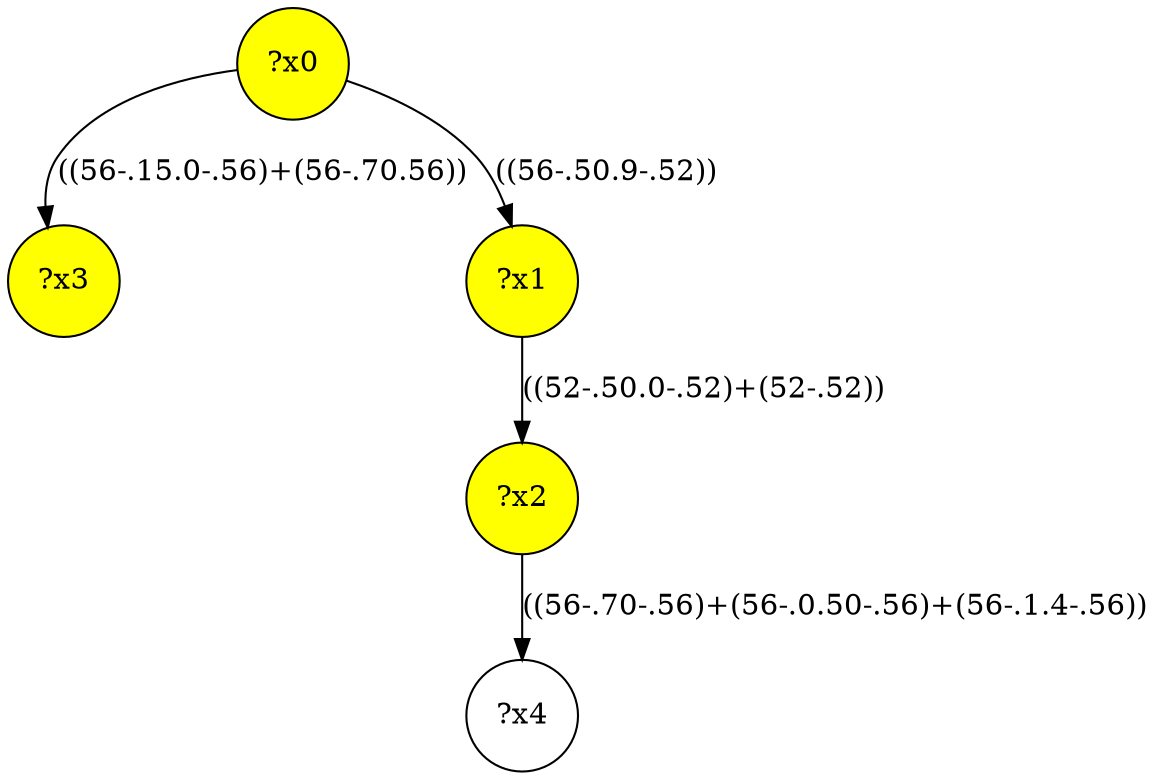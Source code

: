 digraph g {
	x0 [fillcolor="yellow", style="filled," shape=circle, label="?x0"];
	x3 [fillcolor="yellow", style="filled," shape=circle, label="?x3"];
	x1 [fillcolor="yellow", style="filled," shape=circle, label="?x1"];
	x2 [fillcolor="yellow", style="filled," shape=circle, label="?x2"];
	x0 -> x1 [label="((56-.50.9-.52))"];
	x1 -> x2 [label="((52-.50.0-.52)+(52-.52))"];
	x0 -> x3 [label="((56-.15.0-.56)+(56-.70.56))"];
	x4 [shape=circle, label="?x4"];
	x2 -> x4 [label="((56-.70-.56)+(56-.0.50-.56)+(56-.1.4-.56))"];
}
